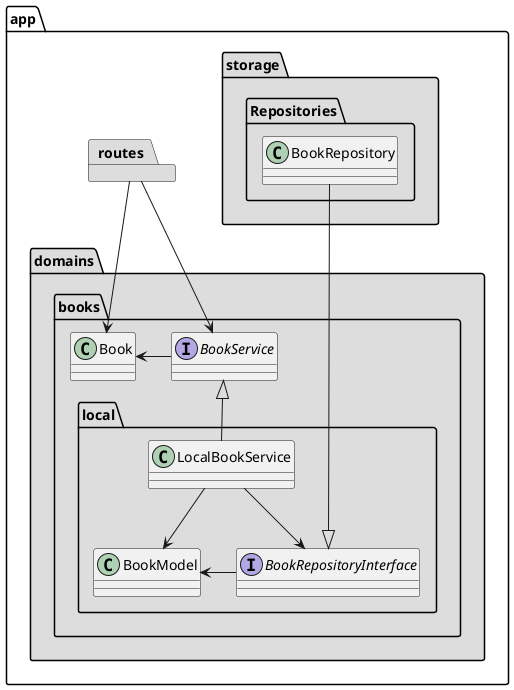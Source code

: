 @startuml
allowmixing
skinparam componentStyle uml1

package app {
    package routes #DDDDDD

    package domains #DDDDDD {
        package books {
            class Book
            interface BookService
            package local {
                class LocalBookService
                interface BookRepositoryInterface
                class BookModel
            }
        }
    }

    package storage #DDDDDD {
        package Repositories {
            class BookRepository
        }
    }
}

'links framework - domains
routes --> BookService
routes --> Book

'links internal to books domain
LocalBookService -u-|> BookService
BookService -l-> Book
LocalBookService --> BookModel
LocalBookService --> BookRepositoryInterface
BookRepositoryInterface -l-> BookModel

'links domains - storage
BookRepository ---d-|> BookRepositoryInterface
@enduml
